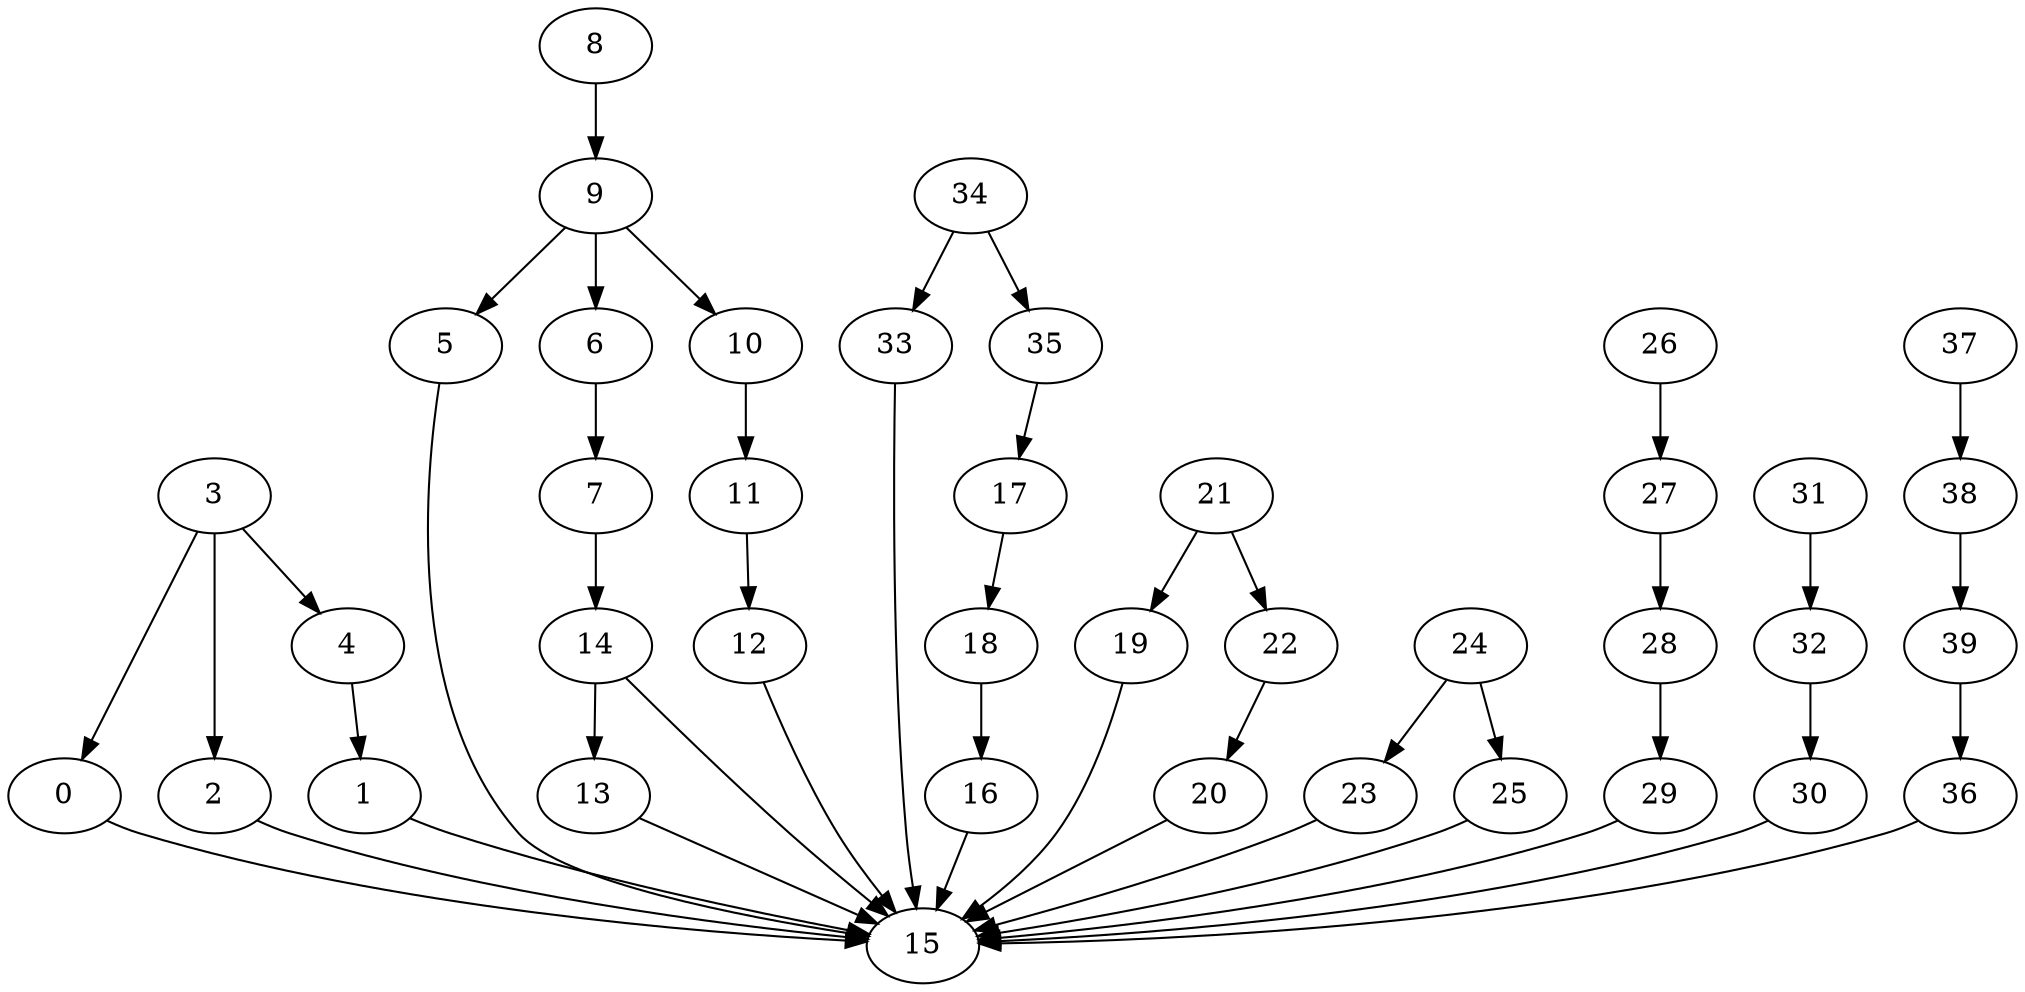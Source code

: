 strict digraph  {
0 [exec=122];
1 [exec=85];
2 [exec=74];
3 [exec=114];
4 [exec=186];
5 [exec=170];
6 [exec=193];
7 [exec=75];
8 [exec=140];
9 [exec=161];
10 [exec=130];
11 [exec=102];
12 [exec=191];
13 [exec=50];
14 [exec=176];
15 [exec=135];
16 [exec=111];
17 [exec=86];
18 [exec=189];
19 [exec=77];
20 [exec=127];
21 [exec=191];
22 [exec=124];
23 [exec=116];
24 [exec=171];
25 [exec=67];
26 [exec=70];
27 [exec=188];
28 [exec=150];
29 [exec=184];
30 [exec=198];
31 [exec=120];
32 [exec=165];
33 [exec=79];
34 [exec=106];
35 [exec=145];
36 [exec=87];
37 [exec=106];
38 [exec=61];
39 [exec=196];
0 -> 15  [comm=20];
1 -> 15  [comm=10];
2 -> 15  [comm=11];
3 -> 4  [comm=6];
3 -> 0  [comm=10];
3 -> 2  [comm=10];
4 -> 1  [comm=15];
5 -> 15  [comm=13];
6 -> 7  [comm=8];
7 -> 14  [comm=19];
8 -> 9  [comm=10];
9 -> 10  [comm=5];
9 -> 5  [comm=20];
9 -> 6  [comm=18];
10 -> 11  [comm=14];
11 -> 12  [comm=16];
12 -> 15  [comm=17];
13 -> 15  [comm=13];
14 -> 15  [comm=9];
14 -> 13  [comm=5];
16 -> 15  [comm=19];
17 -> 18  [comm=7];
18 -> 16  [comm=15];
19 -> 15  [comm=6];
20 -> 15  [comm=13];
21 -> 22  [comm=9];
21 -> 19  [comm=12];
22 -> 20  [comm=20];
23 -> 15  [comm=16];
24 -> 25  [comm=14];
24 -> 23  [comm=16];
25 -> 15  [comm=9];
26 -> 27  [comm=14];
27 -> 28  [comm=17];
28 -> 29  [comm=18];
29 -> 15  [comm=7];
30 -> 15  [comm=5];
31 -> 32  [comm=11];
32 -> 30  [comm=15];
33 -> 15  [comm=10];
34 -> 35  [comm=12];
34 -> 33  [comm=12];
35 -> 17  [comm=19];
36 -> 15  [comm=17];
37 -> 38  [comm=18];
38 -> 39  [comm=6];
39 -> 36  [comm=17];
}
